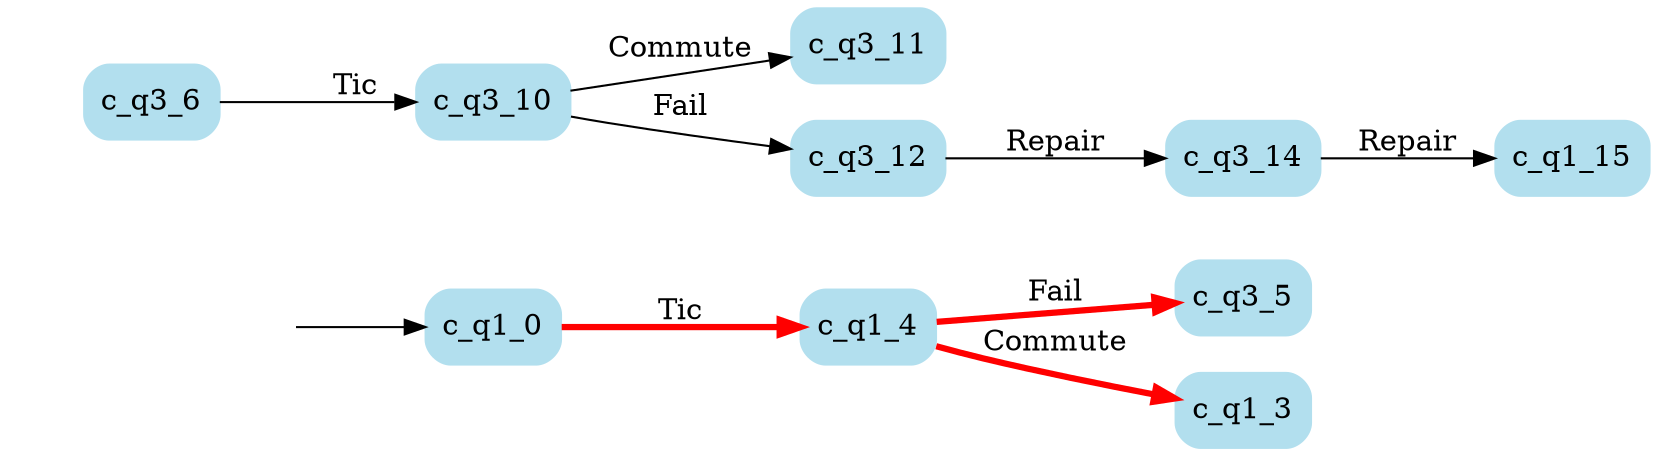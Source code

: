 digraph G {

	rankdir = LR;

	start_c_q1_0[style=invisible];

	node[shape=box, style="rounded, filled", color=lightblue2];

	c_q3_6[label="c_q3_6"];
	c_q3_11[label="c_q3_11"];
	c_q3_14[label="c_q3_14"];
	c_q3_5[label="c_q3_5"];
	c_q3_12[label="c_q3_12"];
	c_q1_3[label="c_q1_3"];
	c_q1_15[label="c_q1_15"];
	c_q1_4[label="c_q1_4"];
	c_q1_0[label="c_q1_0"];
	c_q3_10[label="c_q3_10"];

	start_c_q1_0 -> c_q1_0;
	c_q1_0 -> c_q1_4[label="Tic", penwidth=3, color=red];
	c_q1_4 -> c_q1_3[label="Commute", penwidth=3, color=red];
	c_q1_4 -> c_q3_5[label="Fail", penwidth=3, color=red];
	c_q3_6 -> c_q3_10[label="Tic"];
	c_q3_10 -> c_q3_12[label="Fail"];
	c_q3_10 -> c_q3_11[label="Commute"];
	c_q3_12 -> c_q3_14[label="Repair"];
	c_q3_14 -> c_q1_15[label="Repair"];

}